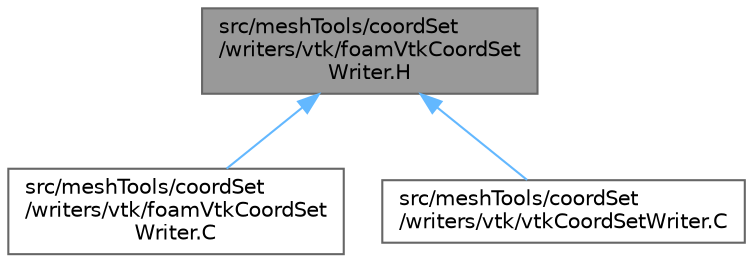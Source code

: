digraph "src/meshTools/coordSet/writers/vtk/foamVtkCoordSetWriter.H"
{
 // LATEX_PDF_SIZE
  bgcolor="transparent";
  edge [fontname=Helvetica,fontsize=10,labelfontname=Helvetica,labelfontsize=10];
  node [fontname=Helvetica,fontsize=10,shape=box,height=0.2,width=0.4];
  Node1 [id="Node000001",label="src/meshTools/coordSet\l/writers/vtk/foamVtkCoordSet\lWriter.H",height=0.2,width=0.4,color="gray40", fillcolor="grey60", style="filled", fontcolor="black",tooltip=" "];
  Node1 -> Node2 [id="edge1_Node000001_Node000002",dir="back",color="steelblue1",style="solid",tooltip=" "];
  Node2 [id="Node000002",label="src/meshTools/coordSet\l/writers/vtk/foamVtkCoordSet\lWriter.C",height=0.2,width=0.4,color="grey40", fillcolor="white", style="filled",URL="$foamVtkCoordSetWriter_8C.html",tooltip=" "];
  Node1 -> Node3 [id="edge2_Node000001_Node000003",dir="back",color="steelblue1",style="solid",tooltip=" "];
  Node3 [id="Node000003",label="src/meshTools/coordSet\l/writers/vtk/vtkCoordSetWriter.C",height=0.2,width=0.4,color="grey40", fillcolor="white", style="filled",URL="$vtkCoordSetWriter_8C.html",tooltip=" "];
}

